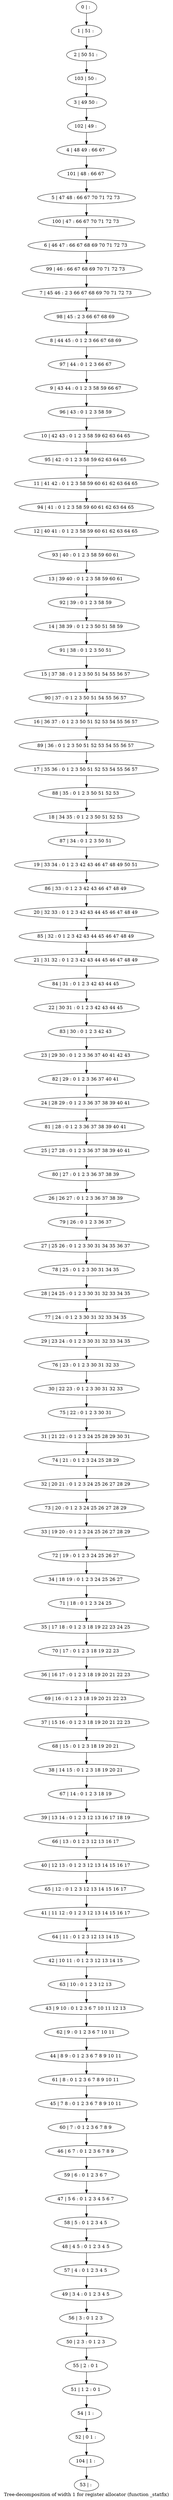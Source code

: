 digraph G {
graph [label="Tree-decomposition of width 1 for register allocator (function _statfix)"]
0[label="0 | : "];
1[label="1 | 51 : "];
2[label="2 | 50 51 : "];
3[label="3 | 49 50 : "];
4[label="4 | 48 49 : 66 67 "];
5[label="5 | 47 48 : 66 67 70 71 72 73 "];
6[label="6 | 46 47 : 66 67 68 69 70 71 72 73 "];
7[label="7 | 45 46 : 2 3 66 67 68 69 70 71 72 73 "];
8[label="8 | 44 45 : 0 1 2 3 66 67 68 69 "];
9[label="9 | 43 44 : 0 1 2 3 58 59 66 67 "];
10[label="10 | 42 43 : 0 1 2 3 58 59 62 63 64 65 "];
11[label="11 | 41 42 : 0 1 2 3 58 59 60 61 62 63 64 65 "];
12[label="12 | 40 41 : 0 1 2 3 58 59 60 61 62 63 64 65 "];
13[label="13 | 39 40 : 0 1 2 3 58 59 60 61 "];
14[label="14 | 38 39 : 0 1 2 3 50 51 58 59 "];
15[label="15 | 37 38 : 0 1 2 3 50 51 54 55 56 57 "];
16[label="16 | 36 37 : 0 1 2 3 50 51 52 53 54 55 56 57 "];
17[label="17 | 35 36 : 0 1 2 3 50 51 52 53 54 55 56 57 "];
18[label="18 | 34 35 : 0 1 2 3 50 51 52 53 "];
19[label="19 | 33 34 : 0 1 2 3 42 43 46 47 48 49 50 51 "];
20[label="20 | 32 33 : 0 1 2 3 42 43 44 45 46 47 48 49 "];
21[label="21 | 31 32 : 0 1 2 3 42 43 44 45 46 47 48 49 "];
22[label="22 | 30 31 : 0 1 2 3 42 43 44 45 "];
23[label="23 | 29 30 : 0 1 2 3 36 37 40 41 42 43 "];
24[label="24 | 28 29 : 0 1 2 3 36 37 38 39 40 41 "];
25[label="25 | 27 28 : 0 1 2 3 36 37 38 39 40 41 "];
26[label="26 | 26 27 : 0 1 2 3 36 37 38 39 "];
27[label="27 | 25 26 : 0 1 2 3 30 31 34 35 36 37 "];
28[label="28 | 24 25 : 0 1 2 3 30 31 32 33 34 35 "];
29[label="29 | 23 24 : 0 1 2 3 30 31 32 33 34 35 "];
30[label="30 | 22 23 : 0 1 2 3 30 31 32 33 "];
31[label="31 | 21 22 : 0 1 2 3 24 25 28 29 30 31 "];
32[label="32 | 20 21 : 0 1 2 3 24 25 26 27 28 29 "];
33[label="33 | 19 20 : 0 1 2 3 24 25 26 27 28 29 "];
34[label="34 | 18 19 : 0 1 2 3 24 25 26 27 "];
35[label="35 | 17 18 : 0 1 2 3 18 19 22 23 24 25 "];
36[label="36 | 16 17 : 0 1 2 3 18 19 20 21 22 23 "];
37[label="37 | 15 16 : 0 1 2 3 18 19 20 21 22 23 "];
38[label="38 | 14 15 : 0 1 2 3 18 19 20 21 "];
39[label="39 | 13 14 : 0 1 2 3 12 13 16 17 18 19 "];
40[label="40 | 12 13 : 0 1 2 3 12 13 14 15 16 17 "];
41[label="41 | 11 12 : 0 1 2 3 12 13 14 15 16 17 "];
42[label="42 | 10 11 : 0 1 2 3 12 13 14 15 "];
43[label="43 | 9 10 : 0 1 2 3 6 7 10 11 12 13 "];
44[label="44 | 8 9 : 0 1 2 3 6 7 8 9 10 11 "];
45[label="45 | 7 8 : 0 1 2 3 6 7 8 9 10 11 "];
46[label="46 | 6 7 : 0 1 2 3 6 7 8 9 "];
47[label="47 | 5 6 : 0 1 2 3 4 5 6 7 "];
48[label="48 | 4 5 : 0 1 2 3 4 5 "];
49[label="49 | 3 4 : 0 1 2 3 4 5 "];
50[label="50 | 2 3 : 0 1 2 3 "];
51[label="51 | 1 2 : 0 1 "];
52[label="52 | 0 1 : "];
53[label="53 | : "];
54[label="54 | 1 : "];
55[label="55 | 2 : 0 1 "];
56[label="56 | 3 : 0 1 2 3 "];
57[label="57 | 4 : 0 1 2 3 4 5 "];
58[label="58 | 5 : 0 1 2 3 4 5 "];
59[label="59 | 6 : 0 1 2 3 6 7 "];
60[label="60 | 7 : 0 1 2 3 6 7 8 9 "];
61[label="61 | 8 : 0 1 2 3 6 7 8 9 10 11 "];
62[label="62 | 9 : 0 1 2 3 6 7 10 11 "];
63[label="63 | 10 : 0 1 2 3 12 13 "];
64[label="64 | 11 : 0 1 2 3 12 13 14 15 "];
65[label="65 | 12 : 0 1 2 3 12 13 14 15 16 17 "];
66[label="66 | 13 : 0 1 2 3 12 13 16 17 "];
67[label="67 | 14 : 0 1 2 3 18 19 "];
68[label="68 | 15 : 0 1 2 3 18 19 20 21 "];
69[label="69 | 16 : 0 1 2 3 18 19 20 21 22 23 "];
70[label="70 | 17 : 0 1 2 3 18 19 22 23 "];
71[label="71 | 18 : 0 1 2 3 24 25 "];
72[label="72 | 19 : 0 1 2 3 24 25 26 27 "];
73[label="73 | 20 : 0 1 2 3 24 25 26 27 28 29 "];
74[label="74 | 21 : 0 1 2 3 24 25 28 29 "];
75[label="75 | 22 : 0 1 2 3 30 31 "];
76[label="76 | 23 : 0 1 2 3 30 31 32 33 "];
77[label="77 | 24 : 0 1 2 3 30 31 32 33 34 35 "];
78[label="78 | 25 : 0 1 2 3 30 31 34 35 "];
79[label="79 | 26 : 0 1 2 3 36 37 "];
80[label="80 | 27 : 0 1 2 3 36 37 38 39 "];
81[label="81 | 28 : 0 1 2 3 36 37 38 39 40 41 "];
82[label="82 | 29 : 0 1 2 3 36 37 40 41 "];
83[label="83 | 30 : 0 1 2 3 42 43 "];
84[label="84 | 31 : 0 1 2 3 42 43 44 45 "];
85[label="85 | 32 : 0 1 2 3 42 43 44 45 46 47 48 49 "];
86[label="86 | 33 : 0 1 2 3 42 43 46 47 48 49 "];
87[label="87 | 34 : 0 1 2 3 50 51 "];
88[label="88 | 35 : 0 1 2 3 50 51 52 53 "];
89[label="89 | 36 : 0 1 2 3 50 51 52 53 54 55 56 57 "];
90[label="90 | 37 : 0 1 2 3 50 51 54 55 56 57 "];
91[label="91 | 38 : 0 1 2 3 50 51 "];
92[label="92 | 39 : 0 1 2 3 58 59 "];
93[label="93 | 40 : 0 1 2 3 58 59 60 61 "];
94[label="94 | 41 : 0 1 2 3 58 59 60 61 62 63 64 65 "];
95[label="95 | 42 : 0 1 2 3 58 59 62 63 64 65 "];
96[label="96 | 43 : 0 1 2 3 58 59 "];
97[label="97 | 44 : 0 1 2 3 66 67 "];
98[label="98 | 45 : 2 3 66 67 68 69 "];
99[label="99 | 46 : 66 67 68 69 70 71 72 73 "];
100[label="100 | 47 : 66 67 70 71 72 73 "];
101[label="101 | 48 : 66 67 "];
102[label="102 | 49 : "];
103[label="103 | 50 : "];
104[label="104 | 1 : "];
0->1 ;
1->2 ;
54->52 ;
51->54 ;
55->51 ;
50->55 ;
56->50 ;
49->56 ;
57->49 ;
48->57 ;
58->48 ;
47->58 ;
59->47 ;
46->59 ;
60->46 ;
45->60 ;
61->45 ;
44->61 ;
62->44 ;
43->62 ;
63->43 ;
42->63 ;
64->42 ;
41->64 ;
65->41 ;
40->65 ;
66->40 ;
39->66 ;
67->39 ;
38->67 ;
68->38 ;
37->68 ;
69->37 ;
36->69 ;
70->36 ;
35->70 ;
71->35 ;
34->71 ;
72->34 ;
33->72 ;
73->33 ;
32->73 ;
74->32 ;
31->74 ;
75->31 ;
30->75 ;
76->30 ;
29->76 ;
77->29 ;
28->77 ;
78->28 ;
27->78 ;
79->27 ;
26->79 ;
80->26 ;
25->80 ;
81->25 ;
24->81 ;
82->24 ;
23->82 ;
83->23 ;
22->83 ;
84->22 ;
21->84 ;
85->21 ;
20->85 ;
86->20 ;
19->86 ;
87->19 ;
18->87 ;
88->18 ;
17->88 ;
89->17 ;
16->89 ;
90->16 ;
15->90 ;
91->15 ;
14->91 ;
92->14 ;
13->92 ;
93->13 ;
12->93 ;
94->12 ;
11->94 ;
95->11 ;
10->95 ;
96->10 ;
9->96 ;
97->9 ;
8->97 ;
98->8 ;
7->98 ;
99->7 ;
6->99 ;
100->6 ;
5->100 ;
101->5 ;
4->101 ;
102->4 ;
3->102 ;
103->3 ;
2->103 ;
104->53 ;
52->104 ;
}

